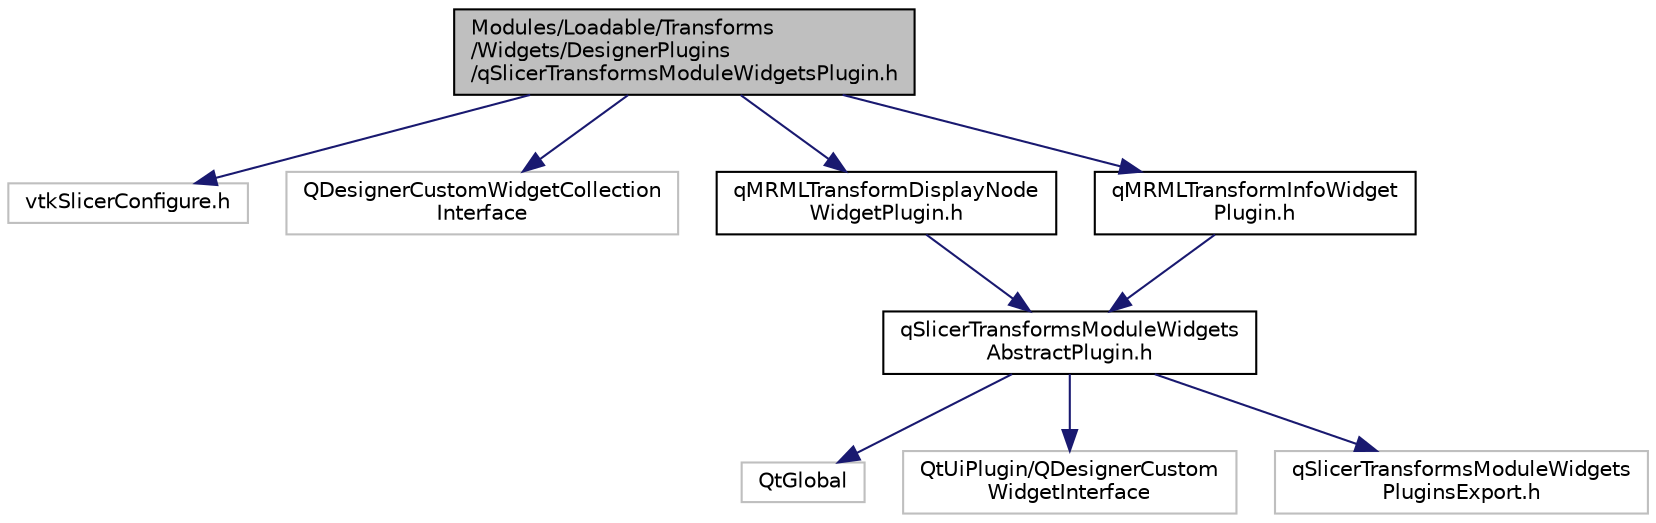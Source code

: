 digraph "Modules/Loadable/Transforms/Widgets/DesignerPlugins/qSlicerTransformsModuleWidgetsPlugin.h"
{
  bgcolor="transparent";
  edge [fontname="Helvetica",fontsize="10",labelfontname="Helvetica",labelfontsize="10"];
  node [fontname="Helvetica",fontsize="10",shape=record];
  Node0 [label="Modules/Loadable/Transforms\l/Widgets/DesignerPlugins\l/qSlicerTransformsModuleWidgetsPlugin.h",height=0.2,width=0.4,color="black", fillcolor="grey75", style="filled", fontcolor="black"];
  Node0 -> Node1 [color="midnightblue",fontsize="10",style="solid",fontname="Helvetica"];
  Node1 [label="vtkSlicerConfigure.h",height=0.2,width=0.4,color="grey75"];
  Node0 -> Node2 [color="midnightblue",fontsize="10",style="solid",fontname="Helvetica"];
  Node2 [label="QDesignerCustomWidgetCollection\lInterface",height=0.2,width=0.4,color="grey75"];
  Node0 -> Node3 [color="midnightblue",fontsize="10",style="solid",fontname="Helvetica"];
  Node3 [label="qMRMLTransformDisplayNode\lWidgetPlugin.h",height=0.2,width=0.4,color="black",URL="$qMRMLTransformDisplayNodeWidgetPlugin_8h.html"];
  Node3 -> Node4 [color="midnightblue",fontsize="10",style="solid",fontname="Helvetica"];
  Node4 [label="qSlicerTransformsModuleWidgets\lAbstractPlugin.h",height=0.2,width=0.4,color="black",URL="$qSlicerTransformsModuleWidgetsAbstractPlugin_8h.html"];
  Node4 -> Node5 [color="midnightblue",fontsize="10",style="solid",fontname="Helvetica"];
  Node5 [label="QtGlobal",height=0.2,width=0.4,color="grey75"];
  Node4 -> Node6 [color="midnightblue",fontsize="10",style="solid",fontname="Helvetica"];
  Node6 [label="QtUiPlugin/QDesignerCustom\lWidgetInterface",height=0.2,width=0.4,color="grey75"];
  Node4 -> Node7 [color="midnightblue",fontsize="10",style="solid",fontname="Helvetica"];
  Node7 [label="qSlicerTransformsModuleWidgets\lPluginsExport.h",height=0.2,width=0.4,color="grey75"];
  Node0 -> Node8 [color="midnightblue",fontsize="10",style="solid",fontname="Helvetica"];
  Node8 [label="qMRMLTransformInfoWidget\lPlugin.h",height=0.2,width=0.4,color="black",URL="$qMRMLTransformInfoWidgetPlugin_8h.html"];
  Node8 -> Node4 [color="midnightblue",fontsize="10",style="solid",fontname="Helvetica"];
}
